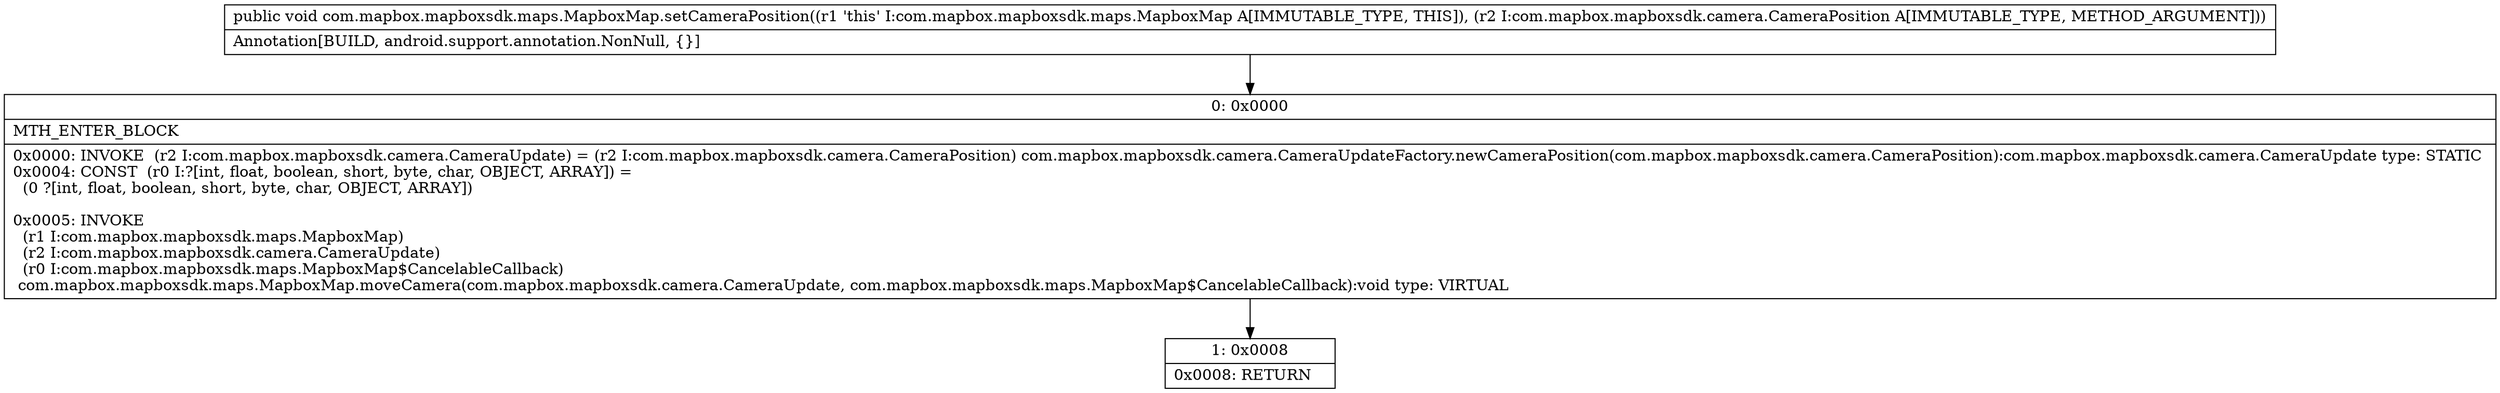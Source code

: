 digraph "CFG forcom.mapbox.mapboxsdk.maps.MapboxMap.setCameraPosition(Lcom\/mapbox\/mapboxsdk\/camera\/CameraPosition;)V" {
Node_0 [shape=record,label="{0\:\ 0x0000|MTH_ENTER_BLOCK\l|0x0000: INVOKE  (r2 I:com.mapbox.mapboxsdk.camera.CameraUpdate) = (r2 I:com.mapbox.mapboxsdk.camera.CameraPosition) com.mapbox.mapboxsdk.camera.CameraUpdateFactory.newCameraPosition(com.mapbox.mapboxsdk.camera.CameraPosition):com.mapbox.mapboxsdk.camera.CameraUpdate type: STATIC \l0x0004: CONST  (r0 I:?[int, float, boolean, short, byte, char, OBJECT, ARRAY]) = \l  (0 ?[int, float, boolean, short, byte, char, OBJECT, ARRAY])\l \l0x0005: INVOKE  \l  (r1 I:com.mapbox.mapboxsdk.maps.MapboxMap)\l  (r2 I:com.mapbox.mapboxsdk.camera.CameraUpdate)\l  (r0 I:com.mapbox.mapboxsdk.maps.MapboxMap$CancelableCallback)\l com.mapbox.mapboxsdk.maps.MapboxMap.moveCamera(com.mapbox.mapboxsdk.camera.CameraUpdate, com.mapbox.mapboxsdk.maps.MapboxMap$CancelableCallback):void type: VIRTUAL \l}"];
Node_1 [shape=record,label="{1\:\ 0x0008|0x0008: RETURN   \l}"];
MethodNode[shape=record,label="{public void com.mapbox.mapboxsdk.maps.MapboxMap.setCameraPosition((r1 'this' I:com.mapbox.mapboxsdk.maps.MapboxMap A[IMMUTABLE_TYPE, THIS]), (r2 I:com.mapbox.mapboxsdk.camera.CameraPosition A[IMMUTABLE_TYPE, METHOD_ARGUMENT]))  | Annotation[BUILD, android.support.annotation.NonNull, \{\}]\l}"];
MethodNode -> Node_0;
Node_0 -> Node_1;
}

